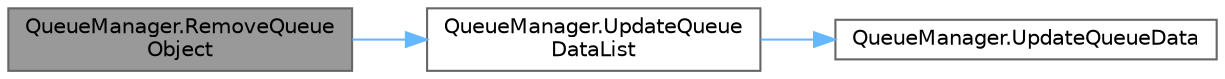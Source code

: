 digraph "QueueManager.RemoveQueueObject"
{
 // LATEX_PDF_SIZE
  bgcolor="transparent";
  edge [fontname=Helvetica,fontsize=10,labelfontname=Helvetica,labelfontsize=10];
  node [fontname=Helvetica,fontsize=10,shape=box,height=0.2,width=0.4];
  rankdir="LR";
  Node1 [id="Node000001",label="QueueManager.RemoveQueue\lObject",height=0.2,width=0.4,color="gray40", fillcolor="grey60", style="filled", fontcolor="black",tooltip="待ち列リストから引数オブジェクトを取り除く"];
  Node1 -> Node2 [id="edge3_Node000001_Node000002",color="steelblue1",style="solid",tooltip=" "];
  Node2 [id="Node000002",label="QueueManager.UpdateQueue\lDataList",height=0.2,width=0.4,color="grey40", fillcolor="white", style="filled",URL="$class_queue_manager.html#aad4495a86ccae792abad7b660a4a6e2c",tooltip="目的地を計算する"];
  Node2 -> Node3 [id="edge4_Node000002_Node000003",color="steelblue1",style="solid",tooltip=" "];
  Node3 [id="Node000003",label="QueueManager.UpdateQueueData",height=0.2,width=0.4,color="grey40", fillcolor="white", style="filled",URL="$class_queue_manager.html#a67404d802ed71d1f576b7f938b0ce392",tooltip=" "];
}
